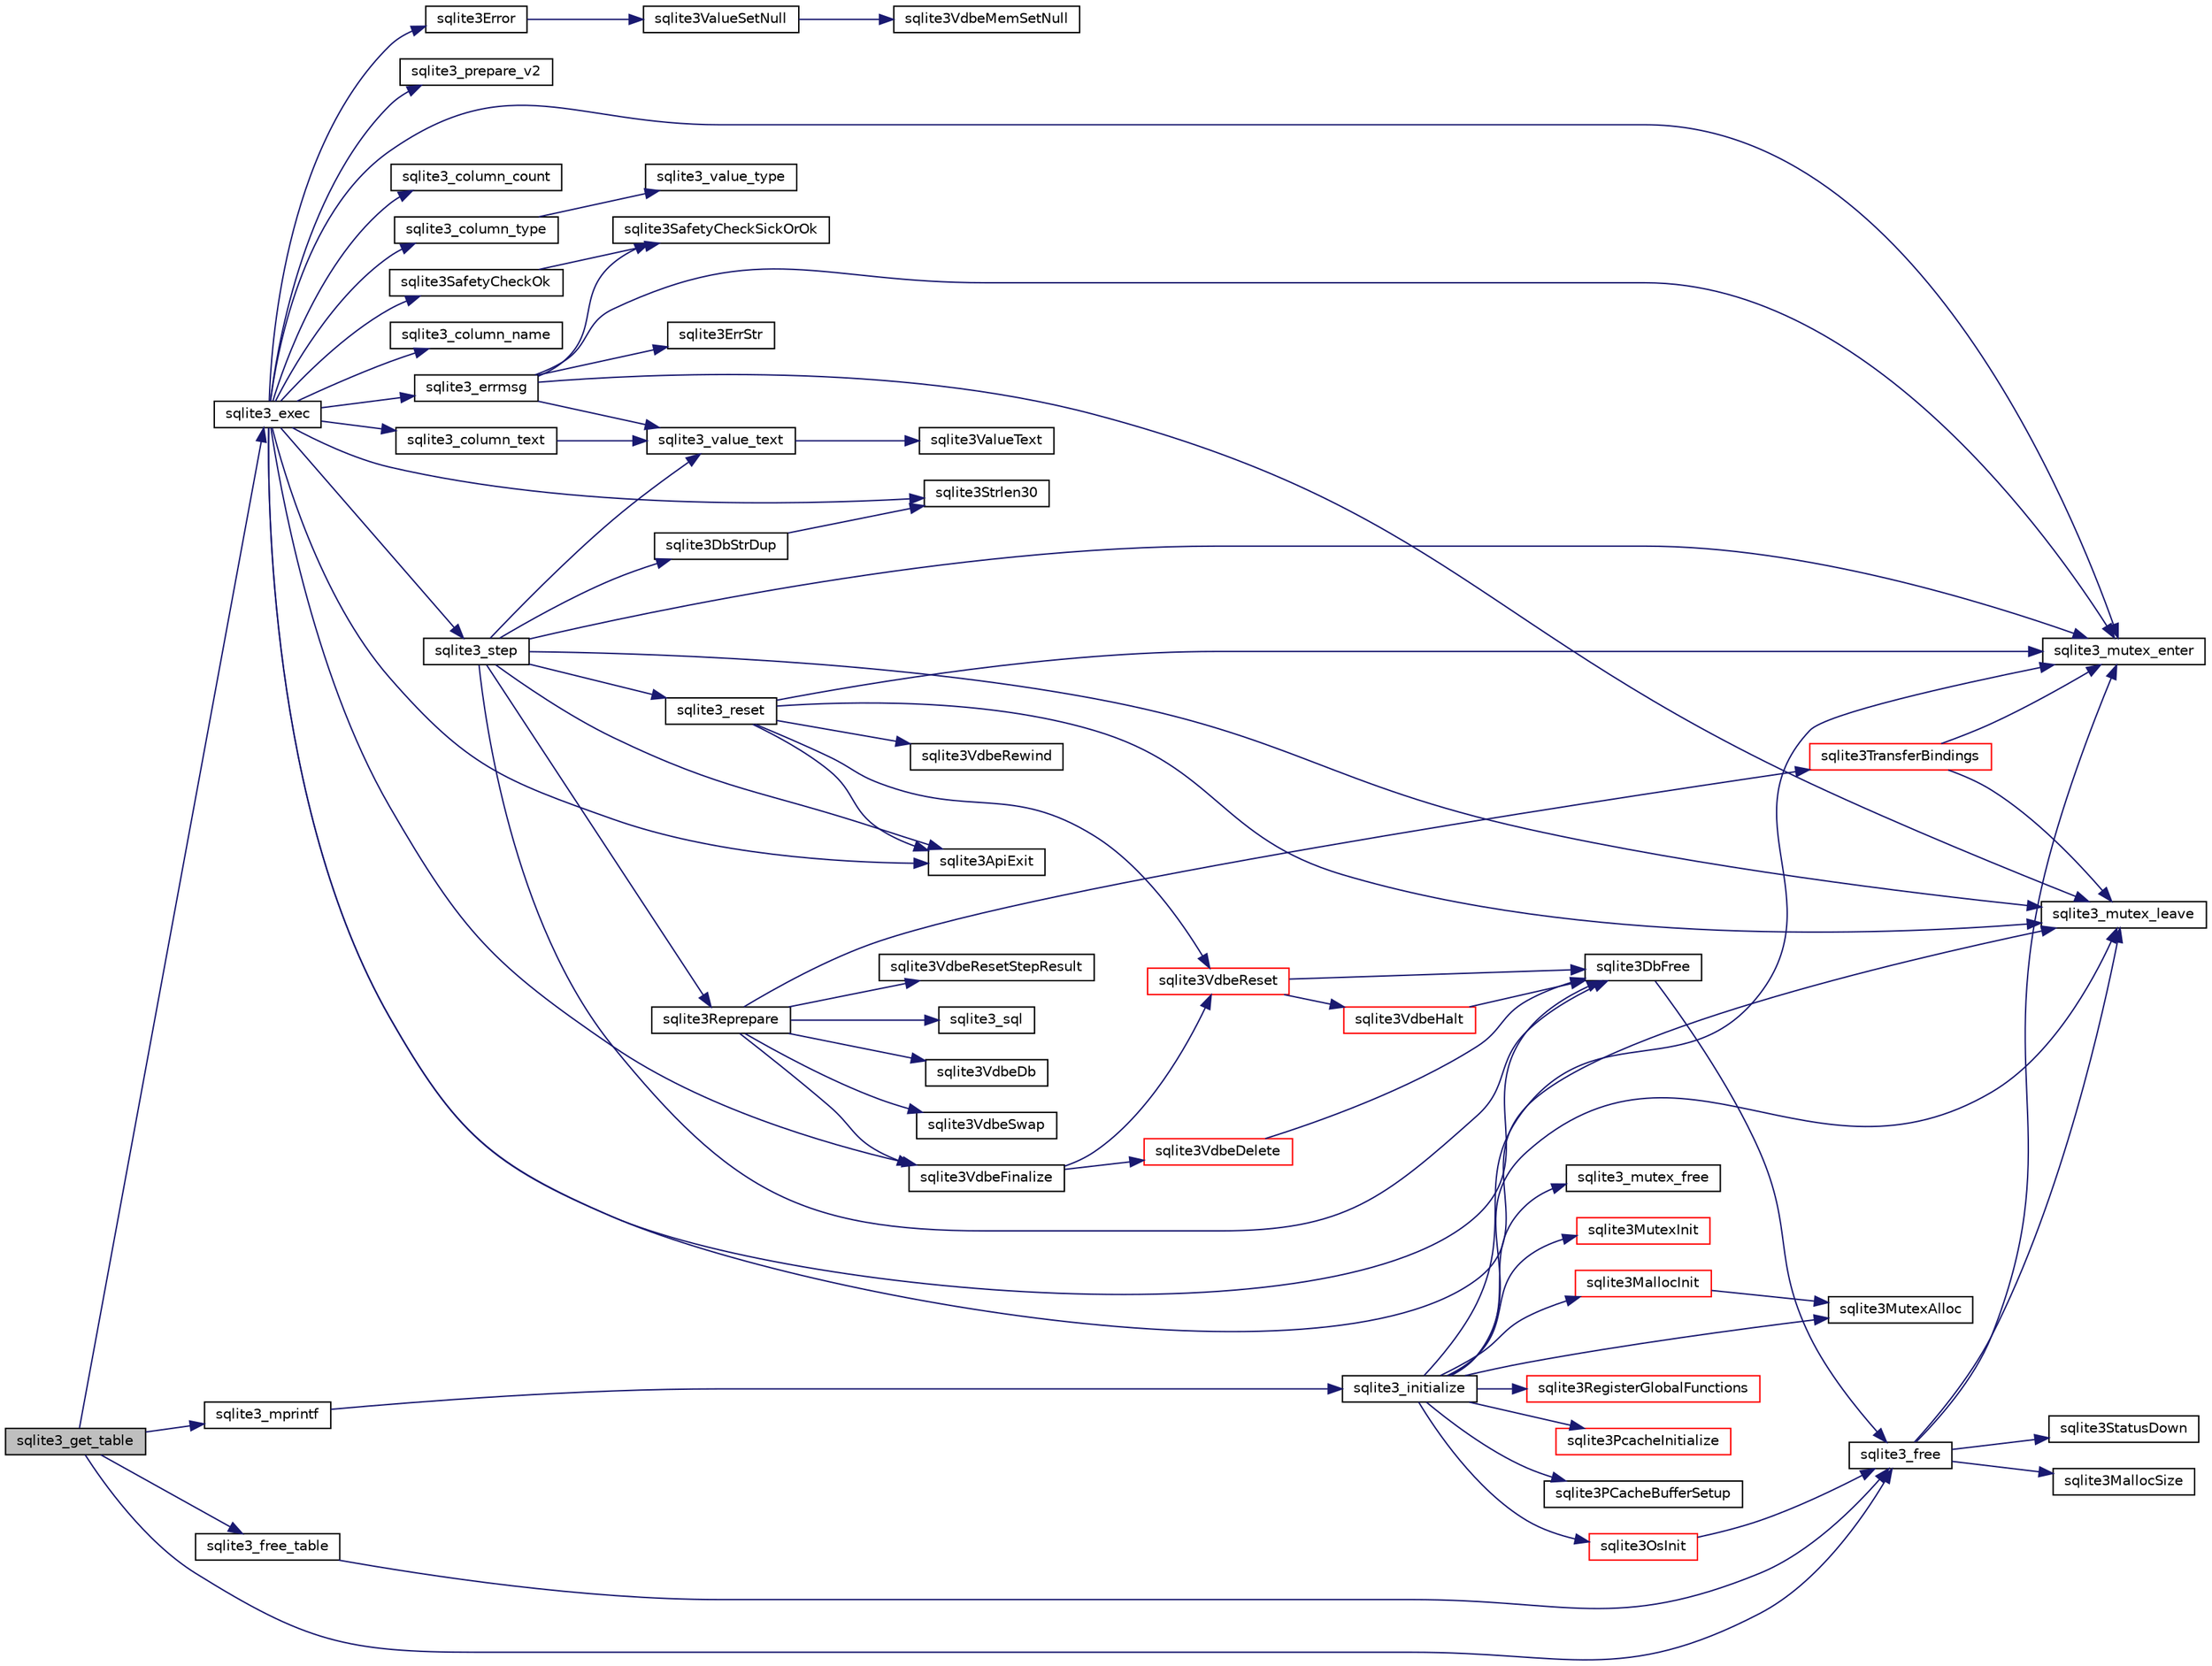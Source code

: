 digraph "sqlite3_get_table"
{
  edge [fontname="Helvetica",fontsize="10",labelfontname="Helvetica",labelfontsize="10"];
  node [fontname="Helvetica",fontsize="10",shape=record];
  rankdir="LR";
  Node1 [label="sqlite3_get_table",height=0.2,width=0.4,color="black", fillcolor="grey75", style="filled", fontcolor="black"];
  Node1 -> Node2 [color="midnightblue",fontsize="10",style="solid",fontname="Helvetica"];
  Node2 [label="sqlite3_exec",height=0.2,width=0.4,color="black", fillcolor="white", style="filled",URL="$sqlite3_8c.html#ac9887142717683176206d7611b01dea5"];
  Node2 -> Node3 [color="midnightblue",fontsize="10",style="solid",fontname="Helvetica"];
  Node3 [label="sqlite3_column_count",height=0.2,width=0.4,color="black", fillcolor="white", style="filled",URL="$sqlite3_8c.html#aea8572b42ed47c50c5fb7de8e08e80d5"];
  Node2 -> Node4 [color="midnightblue",fontsize="10",style="solid",fontname="Helvetica"];
  Node4 [label="sqlite3_column_name",height=0.2,width=0.4,color="black", fillcolor="white", style="filled",URL="$sqlite3_8c.html#a82257b40db016ec261ca69f40571d1af"];
  Node2 -> Node5 [color="midnightblue",fontsize="10",style="solid",fontname="Helvetica"];
  Node5 [label="sqlite3_column_text",height=0.2,width=0.4,color="black", fillcolor="white", style="filled",URL="$sqlite3_8c.html#aa4127278c684a956a5a36177aa6757a5"];
  Node5 -> Node6 [color="midnightblue",fontsize="10",style="solid",fontname="Helvetica"];
  Node6 [label="sqlite3_value_text",height=0.2,width=0.4,color="black", fillcolor="white", style="filled",URL="$sqlite3_8c.html#a51755d39ab19883aea0d3e4718325b81"];
  Node6 -> Node7 [color="midnightblue",fontsize="10",style="solid",fontname="Helvetica"];
  Node7 [label="sqlite3ValueText",height=0.2,width=0.4,color="black", fillcolor="white", style="filled",URL="$sqlite3_8c.html#ad567a94e52d1adf81f4857fdba00a59b"];
  Node2 -> Node8 [color="midnightblue",fontsize="10",style="solid",fontname="Helvetica"];
  Node8 [label="sqlite3_column_type",height=0.2,width=0.4,color="black", fillcolor="white", style="filled",URL="$sqlite3_8c.html#a77d9c693a5b1af5c6973caf0f1e90839"];
  Node8 -> Node9 [color="midnightblue",fontsize="10",style="solid",fontname="Helvetica"];
  Node9 [label="sqlite3_value_type",height=0.2,width=0.4,color="black", fillcolor="white", style="filled",URL="$sqlite3_8c.html#a26715108525b2edd1705a890bc8d10e1"];
  Node2 -> Node10 [color="midnightblue",fontsize="10",style="solid",fontname="Helvetica"];
  Node10 [label="sqlite3_errmsg",height=0.2,width=0.4,color="black", fillcolor="white", style="filled",URL="$sqlite3_8c.html#ad2691b7477e65663e1efb6b8f145e69c"];
  Node10 -> Node11 [color="midnightblue",fontsize="10",style="solid",fontname="Helvetica"];
  Node11 [label="sqlite3_mutex_enter",height=0.2,width=0.4,color="black", fillcolor="white", style="filled",URL="$sqlite3_8c.html#af5a0a035d6f2e625f7fa5339365e8970"];
  Node10 -> Node12 [color="midnightblue",fontsize="10",style="solid",fontname="Helvetica"];
  Node12 [label="sqlite3_mutex_leave",height=0.2,width=0.4,color="black", fillcolor="white", style="filled",URL="$sqlite3_8c.html#a7ebfb82d85f10ee7a80ea8d7ff155c65"];
  Node10 -> Node6 [color="midnightblue",fontsize="10",style="solid",fontname="Helvetica"];
  Node10 -> Node13 [color="midnightblue",fontsize="10",style="solid",fontname="Helvetica"];
  Node13 [label="sqlite3ErrStr",height=0.2,width=0.4,color="black", fillcolor="white", style="filled",URL="$sqlite3_8c.html#ab289afae24fa83e42f3d78b3b7e91793"];
  Node10 -> Node14 [color="midnightblue",fontsize="10",style="solid",fontname="Helvetica"];
  Node14 [label="sqlite3SafetyCheckSickOrOk",height=0.2,width=0.4,color="black", fillcolor="white", style="filled",URL="$sqlite3_8c.html#ac1fff729aec147d9825a4930042a626b"];
  Node2 -> Node11 [color="midnightblue",fontsize="10",style="solid",fontname="Helvetica"];
  Node2 -> Node12 [color="midnightblue",fontsize="10",style="solid",fontname="Helvetica"];
  Node2 -> Node15 [color="midnightblue",fontsize="10",style="solid",fontname="Helvetica"];
  Node15 [label="sqlite3_prepare_v2",height=0.2,width=0.4,color="black", fillcolor="white", style="filled",URL="$sqlite3_8c.html#a6e7c60a3ecba0ac3dd07165160cd8cde"];
  Node2 -> Node16 [color="midnightblue",fontsize="10",style="solid",fontname="Helvetica"];
  Node16 [label="sqlite3_step",height=0.2,width=0.4,color="black", fillcolor="white", style="filled",URL="$sqlite3_8c.html#a7c573c7b3a027524f59ffbc7fba8e639"];
  Node16 -> Node11 [color="midnightblue",fontsize="10",style="solid",fontname="Helvetica"];
  Node16 -> Node17 [color="midnightblue",fontsize="10",style="solid",fontname="Helvetica"];
  Node17 [label="sqlite3Reprepare",height=0.2,width=0.4,color="black", fillcolor="white", style="filled",URL="$sqlite3_8c.html#a7e2f7299cc947d07e782f6ac561fa937"];
  Node17 -> Node18 [color="midnightblue",fontsize="10",style="solid",fontname="Helvetica"];
  Node18 [label="sqlite3_sql",height=0.2,width=0.4,color="black", fillcolor="white", style="filled",URL="$sqlite3_8c.html#a8e0c770e028ca2781a709a0777e642e9"];
  Node17 -> Node19 [color="midnightblue",fontsize="10",style="solid",fontname="Helvetica"];
  Node19 [label="sqlite3VdbeDb",height=0.2,width=0.4,color="black", fillcolor="white", style="filled",URL="$sqlite3_8c.html#a6cb1b36e2823fc3eff25dc162f71f28b"];
  Node17 -> Node20 [color="midnightblue",fontsize="10",style="solid",fontname="Helvetica"];
  Node20 [label="sqlite3VdbeSwap",height=0.2,width=0.4,color="black", fillcolor="white", style="filled",URL="$sqlite3_8c.html#ae65b43cc845b600cd9c8bdead9843b28"];
  Node17 -> Node21 [color="midnightblue",fontsize="10",style="solid",fontname="Helvetica"];
  Node21 [label="sqlite3TransferBindings",height=0.2,width=0.4,color="red", fillcolor="white", style="filled",URL="$sqlite3_8c.html#a9158a497436de1e5aa7067e4daf18d8e"];
  Node21 -> Node11 [color="midnightblue",fontsize="10",style="solid",fontname="Helvetica"];
  Node21 -> Node12 [color="midnightblue",fontsize="10",style="solid",fontname="Helvetica"];
  Node17 -> Node22 [color="midnightblue",fontsize="10",style="solid",fontname="Helvetica"];
  Node22 [label="sqlite3VdbeResetStepResult",height=0.2,width=0.4,color="black", fillcolor="white", style="filled",URL="$sqlite3_8c.html#ad24b39129d843f753039e272999669a6"];
  Node17 -> Node23 [color="midnightblue",fontsize="10",style="solid",fontname="Helvetica"];
  Node23 [label="sqlite3VdbeFinalize",height=0.2,width=0.4,color="black", fillcolor="white", style="filled",URL="$sqlite3_8c.html#af81e0c8d03b71610d3a826469f67bbd4"];
  Node23 -> Node24 [color="midnightblue",fontsize="10",style="solid",fontname="Helvetica"];
  Node24 [label="sqlite3VdbeReset",height=0.2,width=0.4,color="red", fillcolor="white", style="filled",URL="$sqlite3_8c.html#a315a913742f7267f90d46d41446353b1"];
  Node24 -> Node25 [color="midnightblue",fontsize="10",style="solid",fontname="Helvetica"];
  Node25 [label="sqlite3VdbeHalt",height=0.2,width=0.4,color="red", fillcolor="white", style="filled",URL="$sqlite3_8c.html#a8d1d99703d999190fbc35ecc981cb709"];
  Node25 -> Node26 [color="midnightblue",fontsize="10",style="solid",fontname="Helvetica"];
  Node26 [label="sqlite3DbFree",height=0.2,width=0.4,color="black", fillcolor="white", style="filled",URL="$sqlite3_8c.html#ac70ab821a6607b4a1b909582dc37a069"];
  Node26 -> Node27 [color="midnightblue",fontsize="10",style="solid",fontname="Helvetica"];
  Node27 [label="sqlite3_free",height=0.2,width=0.4,color="black", fillcolor="white", style="filled",URL="$sqlite3_8c.html#aced35e2ed62edd9c721ade882d508123"];
  Node27 -> Node11 [color="midnightblue",fontsize="10",style="solid",fontname="Helvetica"];
  Node27 -> Node12 [color="midnightblue",fontsize="10",style="solid",fontname="Helvetica"];
  Node27 -> Node28 [color="midnightblue",fontsize="10",style="solid",fontname="Helvetica"];
  Node28 [label="sqlite3MallocSize",height=0.2,width=0.4,color="black", fillcolor="white", style="filled",URL="$sqlite3_8c.html#acf5d2a5f35270bafb050bd2def576955"];
  Node27 -> Node29 [color="midnightblue",fontsize="10",style="solid",fontname="Helvetica"];
  Node29 [label="sqlite3StatusDown",height=0.2,width=0.4,color="black", fillcolor="white", style="filled",URL="$sqlite3_8c.html#a3388b10ce0b0a4fc95dfb85ccdb904c1"];
  Node24 -> Node26 [color="midnightblue",fontsize="10",style="solid",fontname="Helvetica"];
  Node23 -> Node30 [color="midnightblue",fontsize="10",style="solid",fontname="Helvetica"];
  Node30 [label="sqlite3VdbeDelete",height=0.2,width=0.4,color="red", fillcolor="white", style="filled",URL="$sqlite3_8c.html#ace82a1f75873a6609067d0f572120e47"];
  Node30 -> Node26 [color="midnightblue",fontsize="10",style="solid",fontname="Helvetica"];
  Node16 -> Node31 [color="midnightblue",fontsize="10",style="solid",fontname="Helvetica"];
  Node31 [label="sqlite3_reset",height=0.2,width=0.4,color="black", fillcolor="white", style="filled",URL="$sqlite3_8c.html#ae64b8b63a6d27b576eb3d6fb21ca4d36"];
  Node31 -> Node11 [color="midnightblue",fontsize="10",style="solid",fontname="Helvetica"];
  Node31 -> Node24 [color="midnightblue",fontsize="10",style="solid",fontname="Helvetica"];
  Node31 -> Node32 [color="midnightblue",fontsize="10",style="solid",fontname="Helvetica"];
  Node32 [label="sqlite3VdbeRewind",height=0.2,width=0.4,color="black", fillcolor="white", style="filled",URL="$sqlite3_8c.html#ac2109d6ef272c796bd8881a430bc1052"];
  Node31 -> Node33 [color="midnightblue",fontsize="10",style="solid",fontname="Helvetica"];
  Node33 [label="sqlite3ApiExit",height=0.2,width=0.4,color="black", fillcolor="white", style="filled",URL="$sqlite3_8c.html#ae5a967ec6172298db98b6090bbd1dd9b"];
  Node31 -> Node12 [color="midnightblue",fontsize="10",style="solid",fontname="Helvetica"];
  Node16 -> Node6 [color="midnightblue",fontsize="10",style="solid",fontname="Helvetica"];
  Node16 -> Node26 [color="midnightblue",fontsize="10",style="solid",fontname="Helvetica"];
  Node16 -> Node34 [color="midnightblue",fontsize="10",style="solid",fontname="Helvetica"];
  Node34 [label="sqlite3DbStrDup",height=0.2,width=0.4,color="black", fillcolor="white", style="filled",URL="$sqlite3_8c.html#a0ec4772ee6de7316ecd1e6cabb1beeef"];
  Node34 -> Node35 [color="midnightblue",fontsize="10",style="solid",fontname="Helvetica"];
  Node35 [label="sqlite3Strlen30",height=0.2,width=0.4,color="black", fillcolor="white", style="filled",URL="$sqlite3_8c.html#a3dcd80ba41f1a308193dee74857b62a7"];
  Node16 -> Node33 [color="midnightblue",fontsize="10",style="solid",fontname="Helvetica"];
  Node16 -> Node12 [color="midnightblue",fontsize="10",style="solid",fontname="Helvetica"];
  Node2 -> Node33 [color="midnightblue",fontsize="10",style="solid",fontname="Helvetica"];
  Node2 -> Node26 [color="midnightblue",fontsize="10",style="solid",fontname="Helvetica"];
  Node2 -> Node36 [color="midnightblue",fontsize="10",style="solid",fontname="Helvetica"];
  Node36 [label="sqlite3Error",height=0.2,width=0.4,color="black", fillcolor="white", style="filled",URL="$sqlite3_8c.html#a4ba5e8be78db50d5538dcaa45bcf74d3"];
  Node36 -> Node37 [color="midnightblue",fontsize="10",style="solid",fontname="Helvetica"];
  Node37 [label="sqlite3ValueSetNull",height=0.2,width=0.4,color="black", fillcolor="white", style="filled",URL="$sqlite3_8c.html#ad9bc4507a7806b37946116afbe183b95"];
  Node37 -> Node38 [color="midnightblue",fontsize="10",style="solid",fontname="Helvetica"];
  Node38 [label="sqlite3VdbeMemSetNull",height=0.2,width=0.4,color="black", fillcolor="white", style="filled",URL="$sqlite3_8c.html#ae01092c23aebaf8a3ebdf3954609b410"];
  Node2 -> Node39 [color="midnightblue",fontsize="10",style="solid",fontname="Helvetica"];
  Node39 [label="sqlite3SafetyCheckOk",height=0.2,width=0.4,color="black", fillcolor="white", style="filled",URL="$sqlite3_8c.html#ab15308423296d719d75dca4c0ef182a7"];
  Node39 -> Node14 [color="midnightblue",fontsize="10",style="solid",fontname="Helvetica"];
  Node2 -> Node35 [color="midnightblue",fontsize="10",style="solid",fontname="Helvetica"];
  Node2 -> Node23 [color="midnightblue",fontsize="10",style="solid",fontname="Helvetica"];
  Node1 -> Node27 [color="midnightblue",fontsize="10",style="solid",fontname="Helvetica"];
  Node1 -> Node40 [color="midnightblue",fontsize="10",style="solid",fontname="Helvetica"];
  Node40 [label="sqlite3_free_table",height=0.2,width=0.4,color="black", fillcolor="white", style="filled",URL="$sqlite3_8c.html#a9f242b0d4e5d87fa3484e64e0ff9861a"];
  Node40 -> Node27 [color="midnightblue",fontsize="10",style="solid",fontname="Helvetica"];
  Node1 -> Node41 [color="midnightblue",fontsize="10",style="solid",fontname="Helvetica"];
  Node41 [label="sqlite3_mprintf",height=0.2,width=0.4,color="black", fillcolor="white", style="filled",URL="$sqlite3_8c.html#ab94bc0e23eb4bac4de207adee33e1a56"];
  Node41 -> Node42 [color="midnightblue",fontsize="10",style="solid",fontname="Helvetica"];
  Node42 [label="sqlite3_initialize",height=0.2,width=0.4,color="black", fillcolor="white", style="filled",URL="$sqlite3_8c.html#a5b5895f1e44d953d975a42a18c923b84"];
  Node42 -> Node43 [color="midnightblue",fontsize="10",style="solid",fontname="Helvetica"];
  Node43 [label="sqlite3MutexInit",height=0.2,width=0.4,color="red", fillcolor="white", style="filled",URL="$sqlite3_8c.html#a7906afcdd1cdb3d0007eb932398a1158"];
  Node42 -> Node44 [color="midnightblue",fontsize="10",style="solid",fontname="Helvetica"];
  Node44 [label="sqlite3MutexAlloc",height=0.2,width=0.4,color="black", fillcolor="white", style="filled",URL="$sqlite3_8c.html#a0e3f432ee581f6876b590e7ad7e84e19"];
  Node42 -> Node11 [color="midnightblue",fontsize="10",style="solid",fontname="Helvetica"];
  Node42 -> Node45 [color="midnightblue",fontsize="10",style="solid",fontname="Helvetica"];
  Node45 [label="sqlite3MallocInit",height=0.2,width=0.4,color="red", fillcolor="white", style="filled",URL="$sqlite3_8c.html#a9e06f9e7cad0d83ce80ab493c9533552"];
  Node45 -> Node44 [color="midnightblue",fontsize="10",style="solid",fontname="Helvetica"];
  Node42 -> Node12 [color="midnightblue",fontsize="10",style="solid",fontname="Helvetica"];
  Node42 -> Node46 [color="midnightblue",fontsize="10",style="solid",fontname="Helvetica"];
  Node46 [label="sqlite3RegisterGlobalFunctions",height=0.2,width=0.4,color="red", fillcolor="white", style="filled",URL="$sqlite3_8c.html#a9f75bd111010f29e1b8d74344473c4ec"];
  Node42 -> Node47 [color="midnightblue",fontsize="10",style="solid",fontname="Helvetica"];
  Node47 [label="sqlite3PcacheInitialize",height=0.2,width=0.4,color="red", fillcolor="white", style="filled",URL="$sqlite3_8c.html#a2902c61ddc88bea002c4d69fe4052b1f"];
  Node42 -> Node48 [color="midnightblue",fontsize="10",style="solid",fontname="Helvetica"];
  Node48 [label="sqlite3OsInit",height=0.2,width=0.4,color="red", fillcolor="white", style="filled",URL="$sqlite3_8c.html#afeaa886fe1ca086a30fd278b1d069762"];
  Node48 -> Node27 [color="midnightblue",fontsize="10",style="solid",fontname="Helvetica"];
  Node42 -> Node49 [color="midnightblue",fontsize="10",style="solid",fontname="Helvetica"];
  Node49 [label="sqlite3PCacheBufferSetup",height=0.2,width=0.4,color="black", fillcolor="white", style="filled",URL="$sqlite3_8c.html#ad18a1eebefdfbc4254f473f7b0101937"];
  Node42 -> Node50 [color="midnightblue",fontsize="10",style="solid",fontname="Helvetica"];
  Node50 [label="sqlite3_mutex_free",height=0.2,width=0.4,color="black", fillcolor="white", style="filled",URL="$sqlite3_8c.html#a20c614aa2534d7b9b93eaaa653d4e49c"];
}
